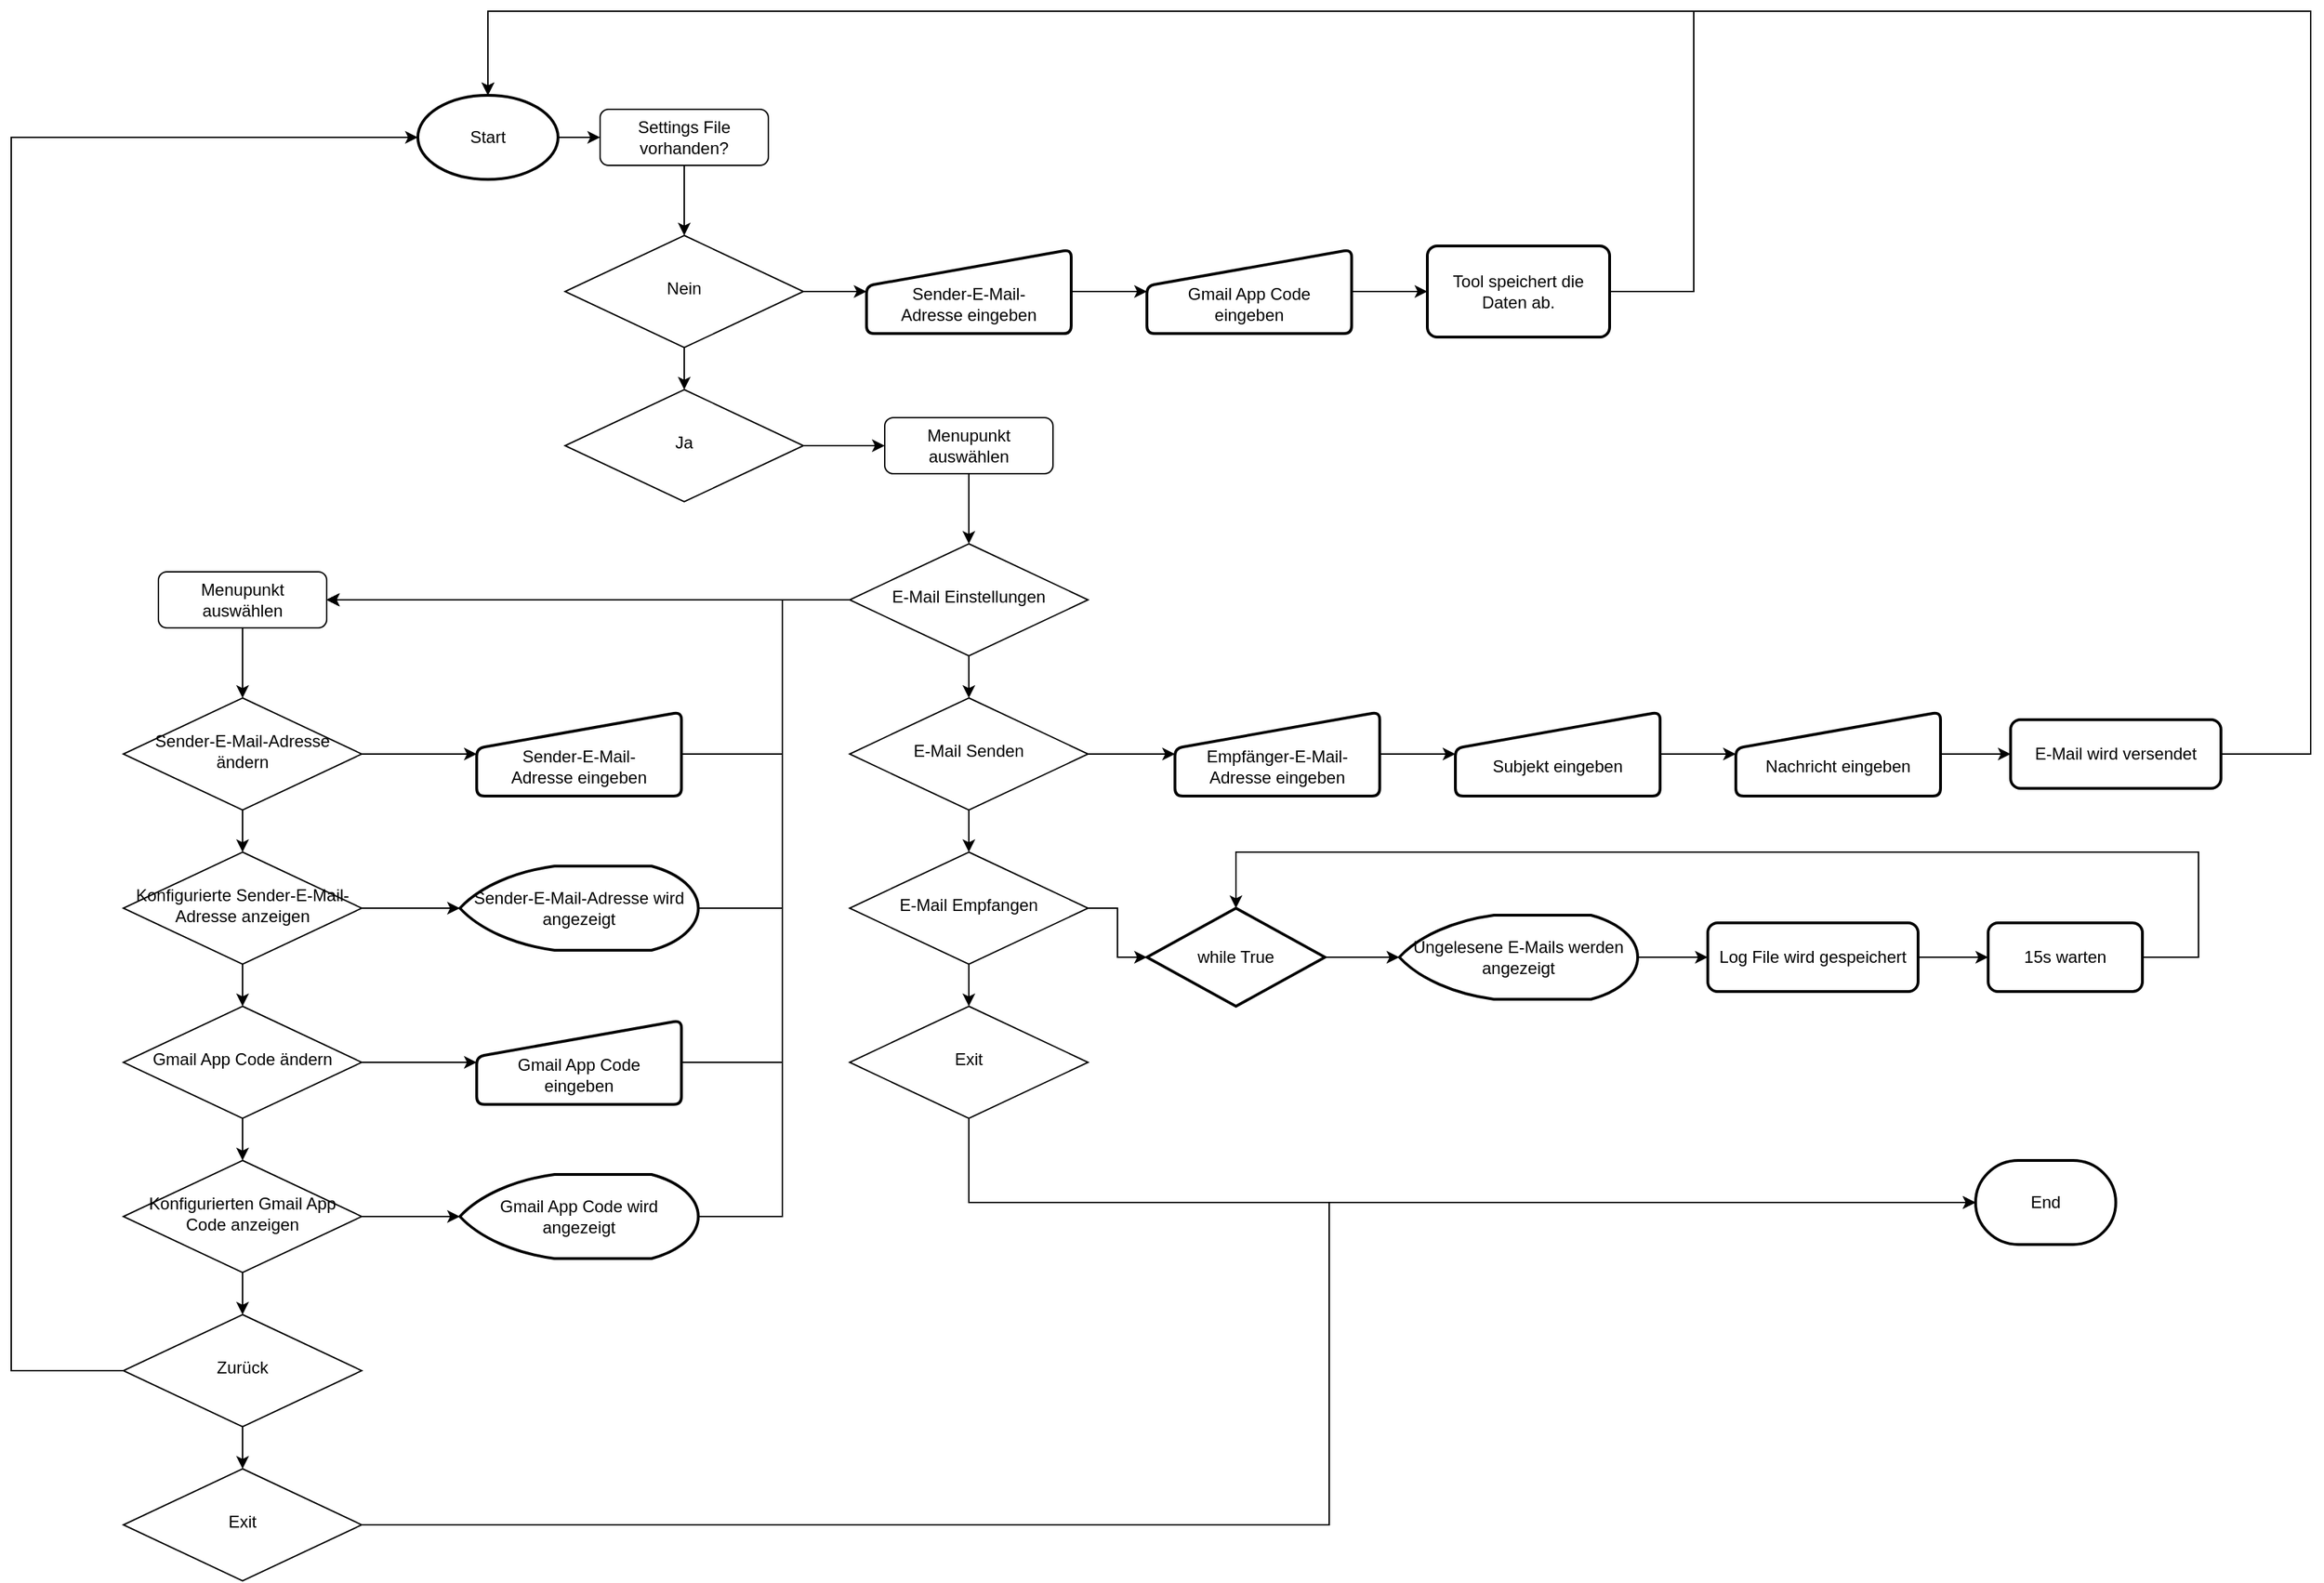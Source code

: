 <mxfile version="24.0.4" type="device">
  <diagram id="C5RBs43oDa-KdzZeNtuy" name="Page-1">
    <mxGraphModel dx="1388" dy="396" grid="1" gridSize="10" guides="1" tooltips="1" connect="1" arrows="1" fold="1" page="1" pageScale="1" pageWidth="827" pageHeight="1169" math="0" shadow="0">
      <root>
        <mxCell id="WIyWlLk6GJQsqaUBKTNV-0" />
        <mxCell id="WIyWlLk6GJQsqaUBKTNV-1" parent="WIyWlLk6GJQsqaUBKTNV-0" />
        <mxCell id="agXXEuxnET7PWjICIn9Y-2" style="edgeStyle=orthogonalEdgeStyle;rounded=0;orthogonalLoop=1;jettySize=auto;html=1;" parent="WIyWlLk6GJQsqaUBKTNV-1" source="WIyWlLk6GJQsqaUBKTNV-3" target="WIyWlLk6GJQsqaUBKTNV-6" edge="1">
          <mxGeometry relative="1" as="geometry" />
        </mxCell>
        <mxCell id="WIyWlLk6GJQsqaUBKTNV-3" value="Settings File vorhanden?" style="rounded=1;whiteSpace=wrap;html=1;fontSize=12;glass=0;strokeWidth=1;shadow=0;" parent="WIyWlLk6GJQsqaUBKTNV-1" vertex="1">
          <mxGeometry x="160" y="80" width="120" height="40" as="geometry" />
        </mxCell>
        <mxCell id="agXXEuxnET7PWjICIn9Y-4" style="edgeStyle=orthogonalEdgeStyle;rounded=0;orthogonalLoop=1;jettySize=auto;html=1;exitX=0.5;exitY=1;exitDx=0;exitDy=0;entryX=0.5;entryY=0;entryDx=0;entryDy=0;" parent="WIyWlLk6GJQsqaUBKTNV-1" source="WIyWlLk6GJQsqaUBKTNV-6" target="agXXEuxnET7PWjICIn9Y-3" edge="1">
          <mxGeometry relative="1" as="geometry" />
        </mxCell>
        <mxCell id="KuOzcFhr2oJy05dGrwk8-1" style="edgeStyle=orthogonalEdgeStyle;rounded=0;orthogonalLoop=1;jettySize=auto;html=1;entryX=0;entryY=0.5;entryDx=0;entryDy=0;" edge="1" parent="WIyWlLk6GJQsqaUBKTNV-1" source="WIyWlLk6GJQsqaUBKTNV-6" target="agXXEuxnET7PWjICIn9Y-13">
          <mxGeometry relative="1" as="geometry" />
        </mxCell>
        <mxCell id="WIyWlLk6GJQsqaUBKTNV-6" value="Nein" style="rhombus;whiteSpace=wrap;html=1;shadow=0;fontFamily=Helvetica;fontSize=12;align=center;strokeWidth=1;spacing=6;spacingTop=-4;" parent="WIyWlLk6GJQsqaUBKTNV-1" vertex="1">
          <mxGeometry x="135" y="170" width="170" height="80" as="geometry" />
        </mxCell>
        <mxCell id="agXXEuxnET7PWjICIn9Y-1" style="edgeStyle=orthogonalEdgeStyle;rounded=0;orthogonalLoop=1;jettySize=auto;html=1;entryX=0;entryY=0.5;entryDx=0;entryDy=0;" parent="WIyWlLk6GJQsqaUBKTNV-1" source="agXXEuxnET7PWjICIn9Y-0" target="WIyWlLk6GJQsqaUBKTNV-3" edge="1">
          <mxGeometry relative="1" as="geometry" />
        </mxCell>
        <mxCell id="agXXEuxnET7PWjICIn9Y-0" value="Start" style="strokeWidth=2;html=1;shape=mxgraph.flowchart.start_1;whiteSpace=wrap;" parent="WIyWlLk6GJQsqaUBKTNV-1" vertex="1">
          <mxGeometry x="30" y="70" width="100" height="60" as="geometry" />
        </mxCell>
        <mxCell id="KuOzcFhr2oJy05dGrwk8-14" style="edgeStyle=orthogonalEdgeStyle;rounded=0;orthogonalLoop=1;jettySize=auto;html=1;entryX=0;entryY=0.5;entryDx=0;entryDy=0;" edge="1" parent="WIyWlLk6GJQsqaUBKTNV-1" source="agXXEuxnET7PWjICIn9Y-3" target="KuOzcFhr2oJy05dGrwk8-8">
          <mxGeometry relative="1" as="geometry" />
        </mxCell>
        <mxCell id="agXXEuxnET7PWjICIn9Y-3" value="Ja" style="rhombus;whiteSpace=wrap;html=1;shadow=0;fontFamily=Helvetica;fontSize=12;align=center;strokeWidth=1;spacing=6;spacingTop=-4;" parent="WIyWlLk6GJQsqaUBKTNV-1" vertex="1">
          <mxGeometry x="135" y="280" width="170" height="80" as="geometry" />
        </mxCell>
        <mxCell id="KuOzcFhr2oJy05dGrwk8-5" style="edgeStyle=orthogonalEdgeStyle;rounded=0;orthogonalLoop=1;jettySize=auto;html=1;entryX=0;entryY=0.5;entryDx=0;entryDy=0;" edge="1" parent="WIyWlLk6GJQsqaUBKTNV-1" source="agXXEuxnET7PWjICIn9Y-13" target="KuOzcFhr2oJy05dGrwk8-2">
          <mxGeometry relative="1" as="geometry" />
        </mxCell>
        <mxCell id="agXXEuxnET7PWjICIn9Y-13" value="" style="html=1;strokeWidth=2;shape=manualInput;whiteSpace=wrap;rounded=1;size=26;arcSize=11;" parent="WIyWlLk6GJQsqaUBKTNV-1" vertex="1">
          <mxGeometry x="350" y="180" width="146" height="60" as="geometry" />
        </mxCell>
        <mxCell id="agXXEuxnET7PWjICIn9Y-14" value="Sender-E-Mail-Adresse eingeben" style="text;html=1;align=center;verticalAlign=middle;whiteSpace=wrap;rounded=0;" parent="WIyWlLk6GJQsqaUBKTNV-1" vertex="1">
          <mxGeometry x="360" y="204" width="126" height="30" as="geometry" />
        </mxCell>
        <mxCell id="agXXEuxnET7PWjICIn9Y-27" value="End" style="strokeWidth=2;html=1;shape=mxgraph.flowchart.terminator;whiteSpace=wrap;" parent="WIyWlLk6GJQsqaUBKTNV-1" vertex="1">
          <mxGeometry x="1141" y="830" width="100" height="60" as="geometry" />
        </mxCell>
        <mxCell id="agXXEuxnET7PWjICIn9Y-41" value="Tool speichert die Daten ab." style="rounded=1;whiteSpace=wrap;html=1;absoluteArcSize=1;arcSize=14;strokeWidth=2;" parent="WIyWlLk6GJQsqaUBKTNV-1" vertex="1">
          <mxGeometry x="750" y="177.5" width="130" height="65" as="geometry" />
        </mxCell>
        <mxCell id="KuOzcFhr2oJy05dGrwk8-63" style="edgeStyle=orthogonalEdgeStyle;rounded=0;orthogonalLoop=1;jettySize=auto;html=1;entryX=0;entryY=0.5;entryDx=0;entryDy=0;" edge="1" parent="WIyWlLk6GJQsqaUBKTNV-1" source="KuOzcFhr2oJy05dGrwk8-2" target="agXXEuxnET7PWjICIn9Y-41">
          <mxGeometry relative="1" as="geometry" />
        </mxCell>
        <mxCell id="KuOzcFhr2oJy05dGrwk8-2" value="" style="html=1;strokeWidth=2;shape=manualInput;whiteSpace=wrap;rounded=1;size=26;arcSize=11;" vertex="1" parent="WIyWlLk6GJQsqaUBKTNV-1">
          <mxGeometry x="550" y="180" width="146" height="60" as="geometry" />
        </mxCell>
        <mxCell id="KuOzcFhr2oJy05dGrwk8-3" value="Gmail App Code eingeben" style="text;html=1;align=center;verticalAlign=middle;whiteSpace=wrap;rounded=0;" vertex="1" parent="WIyWlLk6GJQsqaUBKTNV-1">
          <mxGeometry x="560" y="204" width="126" height="30" as="geometry" />
        </mxCell>
        <mxCell id="KuOzcFhr2oJy05dGrwk8-7" style="edgeStyle=orthogonalEdgeStyle;rounded=0;orthogonalLoop=1;jettySize=auto;html=1;" edge="1" parent="WIyWlLk6GJQsqaUBKTNV-1" source="KuOzcFhr2oJy05dGrwk8-8" target="KuOzcFhr2oJy05dGrwk8-11">
          <mxGeometry relative="1" as="geometry" />
        </mxCell>
        <mxCell id="KuOzcFhr2oJy05dGrwk8-8" value="Menupunkt auswählen" style="rounded=1;whiteSpace=wrap;html=1;fontSize=12;glass=0;strokeWidth=1;shadow=0;" vertex="1" parent="WIyWlLk6GJQsqaUBKTNV-1">
          <mxGeometry x="363" y="300" width="120" height="40" as="geometry" />
        </mxCell>
        <mxCell id="KuOzcFhr2oJy05dGrwk8-9" style="edgeStyle=orthogonalEdgeStyle;rounded=0;orthogonalLoop=1;jettySize=auto;html=1;exitX=0.5;exitY=1;exitDx=0;exitDy=0;entryX=0.5;entryY=0;entryDx=0;entryDy=0;" edge="1" parent="WIyWlLk6GJQsqaUBKTNV-1" source="KuOzcFhr2oJy05dGrwk8-11" target="KuOzcFhr2oJy05dGrwk8-13">
          <mxGeometry relative="1" as="geometry" />
        </mxCell>
        <mxCell id="KuOzcFhr2oJy05dGrwk8-29" style="edgeStyle=orthogonalEdgeStyle;rounded=0;orthogonalLoop=1;jettySize=auto;html=1;entryX=1;entryY=0.5;entryDx=0;entryDy=0;" edge="1" parent="WIyWlLk6GJQsqaUBKTNV-1" source="KuOzcFhr2oJy05dGrwk8-11" target="KuOzcFhr2oJy05dGrwk8-21">
          <mxGeometry relative="1" as="geometry" />
        </mxCell>
        <mxCell id="KuOzcFhr2oJy05dGrwk8-11" value="E-Mail Einstellungen" style="rhombus;whiteSpace=wrap;html=1;shadow=0;fontFamily=Helvetica;fontSize=12;align=center;strokeWidth=1;spacing=6;spacingTop=-4;" vertex="1" parent="WIyWlLk6GJQsqaUBKTNV-1">
          <mxGeometry x="338" y="390" width="170" height="80" as="geometry" />
        </mxCell>
        <mxCell id="KuOzcFhr2oJy05dGrwk8-17" style="edgeStyle=orthogonalEdgeStyle;rounded=0;orthogonalLoop=1;jettySize=auto;html=1;entryX=0.5;entryY=0;entryDx=0;entryDy=0;" edge="1" parent="WIyWlLk6GJQsqaUBKTNV-1" source="KuOzcFhr2oJy05dGrwk8-13" target="KuOzcFhr2oJy05dGrwk8-15">
          <mxGeometry relative="1" as="geometry" />
        </mxCell>
        <mxCell id="KuOzcFhr2oJy05dGrwk8-57" style="edgeStyle=orthogonalEdgeStyle;rounded=0;orthogonalLoop=1;jettySize=auto;html=1;entryX=0;entryY=0.5;entryDx=0;entryDy=0;" edge="1" parent="WIyWlLk6GJQsqaUBKTNV-1" source="KuOzcFhr2oJy05dGrwk8-13" target="KuOzcFhr2oJy05dGrwk8-51">
          <mxGeometry relative="1" as="geometry" />
        </mxCell>
        <mxCell id="KuOzcFhr2oJy05dGrwk8-13" value="E-Mail Senden" style="rhombus;whiteSpace=wrap;html=1;shadow=0;fontFamily=Helvetica;fontSize=12;align=center;strokeWidth=1;spacing=6;spacingTop=-4;" vertex="1" parent="WIyWlLk6GJQsqaUBKTNV-1">
          <mxGeometry x="338" y="500" width="170" height="80" as="geometry" />
        </mxCell>
        <mxCell id="KuOzcFhr2oJy05dGrwk8-18" style="edgeStyle=orthogonalEdgeStyle;rounded=0;orthogonalLoop=1;jettySize=auto;html=1;entryX=0.5;entryY=0;entryDx=0;entryDy=0;" edge="1" parent="WIyWlLk6GJQsqaUBKTNV-1" source="KuOzcFhr2oJy05dGrwk8-15" target="KuOzcFhr2oJy05dGrwk8-16">
          <mxGeometry relative="1" as="geometry" />
        </mxCell>
        <mxCell id="KuOzcFhr2oJy05dGrwk8-15" value="E-Mail Empfangen" style="rhombus;whiteSpace=wrap;html=1;shadow=0;fontFamily=Helvetica;fontSize=12;align=center;strokeWidth=1;spacing=6;spacingTop=-4;" vertex="1" parent="WIyWlLk6GJQsqaUBKTNV-1">
          <mxGeometry x="338" y="610" width="170" height="80" as="geometry" />
        </mxCell>
        <mxCell id="KuOzcFhr2oJy05dGrwk8-16" value="Exit" style="rhombus;whiteSpace=wrap;html=1;shadow=0;fontFamily=Helvetica;fontSize=12;align=center;strokeWidth=1;spacing=6;spacingTop=-4;" vertex="1" parent="WIyWlLk6GJQsqaUBKTNV-1">
          <mxGeometry x="338" y="720" width="170" height="80" as="geometry" />
        </mxCell>
        <mxCell id="KuOzcFhr2oJy05dGrwk8-20" style="edgeStyle=orthogonalEdgeStyle;rounded=0;orthogonalLoop=1;jettySize=auto;html=1;" edge="1" parent="WIyWlLk6GJQsqaUBKTNV-1" source="KuOzcFhr2oJy05dGrwk8-21" target="KuOzcFhr2oJy05dGrwk8-23">
          <mxGeometry relative="1" as="geometry" />
        </mxCell>
        <mxCell id="KuOzcFhr2oJy05dGrwk8-21" value="Menupunkt auswählen" style="rounded=1;whiteSpace=wrap;html=1;fontSize=12;glass=0;strokeWidth=1;shadow=0;" vertex="1" parent="WIyWlLk6GJQsqaUBKTNV-1">
          <mxGeometry x="-155" y="410" width="120" height="40" as="geometry" />
        </mxCell>
        <mxCell id="KuOzcFhr2oJy05dGrwk8-22" style="edgeStyle=orthogonalEdgeStyle;rounded=0;orthogonalLoop=1;jettySize=auto;html=1;exitX=0.5;exitY=1;exitDx=0;exitDy=0;entryX=0.5;entryY=0;entryDx=0;entryDy=0;" edge="1" parent="WIyWlLk6GJQsqaUBKTNV-1" source="KuOzcFhr2oJy05dGrwk8-23" target="KuOzcFhr2oJy05dGrwk8-25">
          <mxGeometry relative="1" as="geometry" />
        </mxCell>
        <mxCell id="KuOzcFhr2oJy05dGrwk8-43" style="edgeStyle=orthogonalEdgeStyle;rounded=0;orthogonalLoop=1;jettySize=auto;html=1;entryX=0;entryY=0.5;entryDx=0;entryDy=0;" edge="1" parent="WIyWlLk6GJQsqaUBKTNV-1" source="KuOzcFhr2oJy05dGrwk8-23" target="KuOzcFhr2oJy05dGrwk8-41">
          <mxGeometry relative="1" as="geometry" />
        </mxCell>
        <mxCell id="KuOzcFhr2oJy05dGrwk8-23" value="Sender-E-Mail-Adresse ändern" style="rhombus;whiteSpace=wrap;html=1;shadow=0;fontFamily=Helvetica;fontSize=12;align=center;strokeWidth=1;spacing=6;spacingTop=-4;" vertex="1" parent="WIyWlLk6GJQsqaUBKTNV-1">
          <mxGeometry x="-180" y="500" width="170" height="80" as="geometry" />
        </mxCell>
        <mxCell id="KuOzcFhr2oJy05dGrwk8-37" style="edgeStyle=orthogonalEdgeStyle;rounded=0;orthogonalLoop=1;jettySize=auto;html=1;entryX=0.5;entryY=0;entryDx=0;entryDy=0;" edge="1" parent="WIyWlLk6GJQsqaUBKTNV-1" source="KuOzcFhr2oJy05dGrwk8-25" target="KuOzcFhr2oJy05dGrwk8-36">
          <mxGeometry relative="1" as="geometry" />
        </mxCell>
        <mxCell id="KuOzcFhr2oJy05dGrwk8-25" value="Konfigurierte Sender-E-Mail-Adresse anzeigen" style="rhombus;whiteSpace=wrap;html=1;shadow=0;fontFamily=Helvetica;fontSize=12;align=center;strokeWidth=1;spacing=6;spacingTop=-4;" vertex="1" parent="WIyWlLk6GJQsqaUBKTNV-1">
          <mxGeometry x="-180" y="610" width="170" height="80" as="geometry" />
        </mxCell>
        <mxCell id="KuOzcFhr2oJy05dGrwk8-26" style="edgeStyle=orthogonalEdgeStyle;rounded=0;orthogonalLoop=1;jettySize=auto;html=1;entryX=0.5;entryY=0;entryDx=0;entryDy=0;" edge="1" parent="WIyWlLk6GJQsqaUBKTNV-1" source="KuOzcFhr2oJy05dGrwk8-27" target="KuOzcFhr2oJy05dGrwk8-28">
          <mxGeometry relative="1" as="geometry" />
        </mxCell>
        <mxCell id="KuOzcFhr2oJy05dGrwk8-27" value="Konfigurierten Gmail App Code anzeigen" style="rhombus;whiteSpace=wrap;html=1;shadow=0;fontFamily=Helvetica;fontSize=12;align=center;strokeWidth=1;spacing=6;spacingTop=-4;" vertex="1" parent="WIyWlLk6GJQsqaUBKTNV-1">
          <mxGeometry x="-180" y="830" width="170" height="80" as="geometry" />
        </mxCell>
        <mxCell id="KuOzcFhr2oJy05dGrwk8-31" style="edgeStyle=orthogonalEdgeStyle;rounded=0;orthogonalLoop=1;jettySize=auto;html=1;entryX=0.5;entryY=0;entryDx=0;entryDy=0;" edge="1" parent="WIyWlLk6GJQsqaUBKTNV-1" source="KuOzcFhr2oJy05dGrwk8-28" target="KuOzcFhr2oJy05dGrwk8-30">
          <mxGeometry relative="1" as="geometry" />
        </mxCell>
        <mxCell id="KuOzcFhr2oJy05dGrwk8-28" value="Zurück" style="rhombus;whiteSpace=wrap;html=1;shadow=0;fontFamily=Helvetica;fontSize=12;align=center;strokeWidth=1;spacing=6;spacingTop=-4;" vertex="1" parent="WIyWlLk6GJQsqaUBKTNV-1">
          <mxGeometry x="-180" y="940" width="170" height="80" as="geometry" />
        </mxCell>
        <mxCell id="KuOzcFhr2oJy05dGrwk8-30" value="Exit" style="rhombus;whiteSpace=wrap;html=1;shadow=0;fontFamily=Helvetica;fontSize=12;align=center;strokeWidth=1;spacing=6;spacingTop=-4;" vertex="1" parent="WIyWlLk6GJQsqaUBKTNV-1">
          <mxGeometry x="-180" y="1050" width="170" height="80" as="geometry" />
        </mxCell>
        <mxCell id="KuOzcFhr2oJy05dGrwk8-33" style="edgeStyle=orthogonalEdgeStyle;rounded=0;orthogonalLoop=1;jettySize=auto;html=1;entryX=0;entryY=0.5;entryDx=0;entryDy=0;entryPerimeter=0;" edge="1" parent="WIyWlLk6GJQsqaUBKTNV-1" source="KuOzcFhr2oJy05dGrwk8-28" target="agXXEuxnET7PWjICIn9Y-0">
          <mxGeometry relative="1" as="geometry">
            <Array as="points">
              <mxPoint x="-260" y="980" />
              <mxPoint x="-260" y="100" />
            </Array>
          </mxGeometry>
        </mxCell>
        <mxCell id="KuOzcFhr2oJy05dGrwk8-50" style="edgeStyle=orthogonalEdgeStyle;rounded=0;orthogonalLoop=1;jettySize=auto;html=1;entryX=1;entryY=0.5;entryDx=0;entryDy=0;" edge="1" parent="WIyWlLk6GJQsqaUBKTNV-1" source="KuOzcFhr2oJy05dGrwk8-34" target="KuOzcFhr2oJy05dGrwk8-21">
          <mxGeometry relative="1" as="geometry">
            <Array as="points">
              <mxPoint x="290" y="870" />
              <mxPoint x="290" y="430" />
            </Array>
          </mxGeometry>
        </mxCell>
        <mxCell id="KuOzcFhr2oJy05dGrwk8-34" value="Gmail App Code wird angezeigt" style="strokeWidth=2;html=1;shape=mxgraph.flowchart.display;whiteSpace=wrap;" vertex="1" parent="WIyWlLk6GJQsqaUBKTNV-1">
          <mxGeometry x="60" y="840" width="170" height="60" as="geometry" />
        </mxCell>
        <mxCell id="KuOzcFhr2oJy05dGrwk8-35" style="edgeStyle=orthogonalEdgeStyle;rounded=0;orthogonalLoop=1;jettySize=auto;html=1;entryX=0;entryY=0.5;entryDx=0;entryDy=0;entryPerimeter=0;" edge="1" parent="WIyWlLk6GJQsqaUBKTNV-1" source="KuOzcFhr2oJy05dGrwk8-27" target="KuOzcFhr2oJy05dGrwk8-34">
          <mxGeometry relative="1" as="geometry" />
        </mxCell>
        <mxCell id="KuOzcFhr2oJy05dGrwk8-38" style="edgeStyle=orthogonalEdgeStyle;rounded=0;orthogonalLoop=1;jettySize=auto;html=1;entryX=0.5;entryY=0;entryDx=0;entryDy=0;" edge="1" parent="WIyWlLk6GJQsqaUBKTNV-1" source="KuOzcFhr2oJy05dGrwk8-36" target="KuOzcFhr2oJy05dGrwk8-27">
          <mxGeometry relative="1" as="geometry" />
        </mxCell>
        <mxCell id="KuOzcFhr2oJy05dGrwk8-46" style="edgeStyle=orthogonalEdgeStyle;rounded=0;orthogonalLoop=1;jettySize=auto;html=1;entryX=0;entryY=0.5;entryDx=0;entryDy=0;" edge="1" parent="WIyWlLk6GJQsqaUBKTNV-1" source="KuOzcFhr2oJy05dGrwk8-36" target="KuOzcFhr2oJy05dGrwk8-44">
          <mxGeometry relative="1" as="geometry" />
        </mxCell>
        <mxCell id="KuOzcFhr2oJy05dGrwk8-36" value="Gmail App Code ändern" style="rhombus;whiteSpace=wrap;html=1;shadow=0;fontFamily=Helvetica;fontSize=12;align=center;strokeWidth=1;spacing=6;spacingTop=-4;" vertex="1" parent="WIyWlLk6GJQsqaUBKTNV-1">
          <mxGeometry x="-180" y="720" width="170" height="80" as="geometry" />
        </mxCell>
        <mxCell id="KuOzcFhr2oJy05dGrwk8-48" style="edgeStyle=orthogonalEdgeStyle;rounded=0;orthogonalLoop=1;jettySize=auto;html=1;entryX=1;entryY=0.5;entryDx=0;entryDy=0;" edge="1" parent="WIyWlLk6GJQsqaUBKTNV-1" source="KuOzcFhr2oJy05dGrwk8-39" target="KuOzcFhr2oJy05dGrwk8-21">
          <mxGeometry relative="1" as="geometry">
            <Array as="points">
              <mxPoint x="290" y="650" />
              <mxPoint x="290" y="430" />
            </Array>
          </mxGeometry>
        </mxCell>
        <mxCell id="KuOzcFhr2oJy05dGrwk8-39" value="Sender-E-Mail-Adresse wird angezeigt" style="strokeWidth=2;html=1;shape=mxgraph.flowchart.display;whiteSpace=wrap;" vertex="1" parent="WIyWlLk6GJQsqaUBKTNV-1">
          <mxGeometry x="60" y="620" width="170" height="60" as="geometry" />
        </mxCell>
        <mxCell id="KuOzcFhr2oJy05dGrwk8-40" style="edgeStyle=orthogonalEdgeStyle;rounded=0;orthogonalLoop=1;jettySize=auto;html=1;entryX=0;entryY=0.5;entryDx=0;entryDy=0;entryPerimeter=0;" edge="1" parent="WIyWlLk6GJQsqaUBKTNV-1" source="KuOzcFhr2oJy05dGrwk8-25" target="KuOzcFhr2oJy05dGrwk8-39">
          <mxGeometry relative="1" as="geometry" />
        </mxCell>
        <mxCell id="KuOzcFhr2oJy05dGrwk8-47" style="edgeStyle=orthogonalEdgeStyle;rounded=0;orthogonalLoop=1;jettySize=auto;html=1;entryX=1;entryY=0.5;entryDx=0;entryDy=0;" edge="1" parent="WIyWlLk6GJQsqaUBKTNV-1" source="KuOzcFhr2oJy05dGrwk8-41" target="KuOzcFhr2oJy05dGrwk8-21">
          <mxGeometry relative="1" as="geometry">
            <Array as="points">
              <mxPoint x="290" y="540" />
              <mxPoint x="290" y="430" />
            </Array>
          </mxGeometry>
        </mxCell>
        <mxCell id="KuOzcFhr2oJy05dGrwk8-41" value="" style="html=1;strokeWidth=2;shape=manualInput;whiteSpace=wrap;rounded=1;size=26;arcSize=11;" vertex="1" parent="WIyWlLk6GJQsqaUBKTNV-1">
          <mxGeometry x="72" y="510" width="146" height="60" as="geometry" />
        </mxCell>
        <mxCell id="KuOzcFhr2oJy05dGrwk8-42" value="Sender-E-Mail-Adresse eingeben" style="text;html=1;align=center;verticalAlign=middle;whiteSpace=wrap;rounded=0;" vertex="1" parent="WIyWlLk6GJQsqaUBKTNV-1">
          <mxGeometry x="82" y="534" width="126" height="30" as="geometry" />
        </mxCell>
        <mxCell id="KuOzcFhr2oJy05dGrwk8-49" style="edgeStyle=orthogonalEdgeStyle;rounded=0;orthogonalLoop=1;jettySize=auto;html=1;entryX=1;entryY=0.5;entryDx=0;entryDy=0;" edge="1" parent="WIyWlLk6GJQsqaUBKTNV-1" source="KuOzcFhr2oJy05dGrwk8-44" target="KuOzcFhr2oJy05dGrwk8-21">
          <mxGeometry relative="1" as="geometry">
            <Array as="points">
              <mxPoint x="290" y="760" />
              <mxPoint x="290" y="430" />
            </Array>
          </mxGeometry>
        </mxCell>
        <mxCell id="KuOzcFhr2oJy05dGrwk8-44" value="" style="html=1;strokeWidth=2;shape=manualInput;whiteSpace=wrap;rounded=1;size=26;arcSize=11;" vertex="1" parent="WIyWlLk6GJQsqaUBKTNV-1">
          <mxGeometry x="72" y="730" width="146" height="60" as="geometry" />
        </mxCell>
        <mxCell id="KuOzcFhr2oJy05dGrwk8-45" value="Gmail App Code eingeben" style="text;html=1;align=center;verticalAlign=middle;whiteSpace=wrap;rounded=0;" vertex="1" parent="WIyWlLk6GJQsqaUBKTNV-1">
          <mxGeometry x="82" y="754" width="126" height="30" as="geometry" />
        </mxCell>
        <mxCell id="KuOzcFhr2oJy05dGrwk8-58" style="edgeStyle=orthogonalEdgeStyle;rounded=0;orthogonalLoop=1;jettySize=auto;html=1;entryX=0;entryY=0.5;entryDx=0;entryDy=0;" edge="1" parent="WIyWlLk6GJQsqaUBKTNV-1" source="KuOzcFhr2oJy05dGrwk8-51" target="KuOzcFhr2oJy05dGrwk8-53">
          <mxGeometry relative="1" as="geometry" />
        </mxCell>
        <mxCell id="KuOzcFhr2oJy05dGrwk8-51" value="" style="html=1;strokeWidth=2;shape=manualInput;whiteSpace=wrap;rounded=1;size=26;arcSize=11;" vertex="1" parent="WIyWlLk6GJQsqaUBKTNV-1">
          <mxGeometry x="570" y="510" width="146" height="60" as="geometry" />
        </mxCell>
        <mxCell id="KuOzcFhr2oJy05dGrwk8-52" value="Empfänger-E-Mail-Adresse eingeben" style="text;html=1;align=center;verticalAlign=middle;whiteSpace=wrap;rounded=0;" vertex="1" parent="WIyWlLk6GJQsqaUBKTNV-1">
          <mxGeometry x="580" y="534" width="126" height="30" as="geometry" />
        </mxCell>
        <mxCell id="KuOzcFhr2oJy05dGrwk8-59" style="edgeStyle=orthogonalEdgeStyle;rounded=0;orthogonalLoop=1;jettySize=auto;html=1;entryX=0;entryY=0.5;entryDx=0;entryDy=0;" edge="1" parent="WIyWlLk6GJQsqaUBKTNV-1" source="KuOzcFhr2oJy05dGrwk8-53" target="KuOzcFhr2oJy05dGrwk8-55">
          <mxGeometry relative="1" as="geometry" />
        </mxCell>
        <mxCell id="KuOzcFhr2oJy05dGrwk8-53" value="" style="html=1;strokeWidth=2;shape=manualInput;whiteSpace=wrap;rounded=1;size=26;arcSize=11;" vertex="1" parent="WIyWlLk6GJQsqaUBKTNV-1">
          <mxGeometry x="770" y="510" width="146" height="60" as="geometry" />
        </mxCell>
        <mxCell id="KuOzcFhr2oJy05dGrwk8-54" value="Subjekt eingeben" style="text;html=1;align=center;verticalAlign=middle;whiteSpace=wrap;rounded=0;" vertex="1" parent="WIyWlLk6GJQsqaUBKTNV-1">
          <mxGeometry x="780" y="534" width="126" height="30" as="geometry" />
        </mxCell>
        <mxCell id="KuOzcFhr2oJy05dGrwk8-61" style="edgeStyle=orthogonalEdgeStyle;rounded=0;orthogonalLoop=1;jettySize=auto;html=1;entryX=0;entryY=0.5;entryDx=0;entryDy=0;" edge="1" parent="WIyWlLk6GJQsqaUBKTNV-1" source="KuOzcFhr2oJy05dGrwk8-55" target="KuOzcFhr2oJy05dGrwk8-60">
          <mxGeometry relative="1" as="geometry" />
        </mxCell>
        <mxCell id="KuOzcFhr2oJy05dGrwk8-55" value="" style="html=1;strokeWidth=2;shape=manualInput;whiteSpace=wrap;rounded=1;size=26;arcSize=11;" vertex="1" parent="WIyWlLk6GJQsqaUBKTNV-1">
          <mxGeometry x="970" y="510" width="146" height="60" as="geometry" />
        </mxCell>
        <mxCell id="KuOzcFhr2oJy05dGrwk8-56" value="Nachricht eingeben" style="text;html=1;align=center;verticalAlign=middle;whiteSpace=wrap;rounded=0;" vertex="1" parent="WIyWlLk6GJQsqaUBKTNV-1">
          <mxGeometry x="980" y="534" width="126" height="30" as="geometry" />
        </mxCell>
        <mxCell id="KuOzcFhr2oJy05dGrwk8-60" value="E-Mail wird versendet" style="rounded=1;whiteSpace=wrap;html=1;absoluteArcSize=1;arcSize=14;strokeWidth=2;" vertex="1" parent="WIyWlLk6GJQsqaUBKTNV-1">
          <mxGeometry x="1166" y="515.5" width="150" height="49" as="geometry" />
        </mxCell>
        <mxCell id="KuOzcFhr2oJy05dGrwk8-62" style="edgeStyle=orthogonalEdgeStyle;rounded=0;orthogonalLoop=1;jettySize=auto;html=1;entryX=0.5;entryY=0;entryDx=0;entryDy=0;entryPerimeter=0;" edge="1" parent="WIyWlLk6GJQsqaUBKTNV-1" source="KuOzcFhr2oJy05dGrwk8-60" target="agXXEuxnET7PWjICIn9Y-0">
          <mxGeometry relative="1" as="geometry">
            <Array as="points">
              <mxPoint x="1380" y="540" />
              <mxPoint x="1380" y="10" />
              <mxPoint x="80" y="10" />
            </Array>
          </mxGeometry>
        </mxCell>
        <mxCell id="KuOzcFhr2oJy05dGrwk8-64" style="edgeStyle=orthogonalEdgeStyle;rounded=0;orthogonalLoop=1;jettySize=auto;html=1;entryX=0.5;entryY=0;entryDx=0;entryDy=0;entryPerimeter=0;" edge="1" parent="WIyWlLk6GJQsqaUBKTNV-1" source="agXXEuxnET7PWjICIn9Y-41" target="agXXEuxnET7PWjICIn9Y-0">
          <mxGeometry relative="1" as="geometry">
            <Array as="points">
              <mxPoint x="940" y="210" />
              <mxPoint x="940" y="10" />
              <mxPoint x="80" y="10" />
            </Array>
          </mxGeometry>
        </mxCell>
        <mxCell id="KuOzcFhr2oJy05dGrwk8-65" value="while True" style="strokeWidth=2;html=1;shape=mxgraph.flowchart.decision;whiteSpace=wrap;" vertex="1" parent="WIyWlLk6GJQsqaUBKTNV-1">
          <mxGeometry x="550" y="650" width="127" height="70" as="geometry" />
        </mxCell>
        <mxCell id="KuOzcFhr2oJy05dGrwk8-71" style="edgeStyle=orthogonalEdgeStyle;rounded=0;orthogonalLoop=1;jettySize=auto;html=1;entryX=0;entryY=0.5;entryDx=0;entryDy=0;" edge="1" parent="WIyWlLk6GJQsqaUBKTNV-1" source="KuOzcFhr2oJy05dGrwk8-68" target="KuOzcFhr2oJy05dGrwk8-70">
          <mxGeometry relative="1" as="geometry" />
        </mxCell>
        <mxCell id="KuOzcFhr2oJy05dGrwk8-68" value="Ungelesene E-Mails werden angezeigt" style="strokeWidth=2;html=1;shape=mxgraph.flowchart.display;whiteSpace=wrap;" vertex="1" parent="WIyWlLk6GJQsqaUBKTNV-1">
          <mxGeometry x="730" y="655" width="170" height="60" as="geometry" />
        </mxCell>
        <mxCell id="KuOzcFhr2oJy05dGrwk8-69" style="edgeStyle=orthogonalEdgeStyle;rounded=0;orthogonalLoop=1;jettySize=auto;html=1;entryX=0;entryY=0.5;entryDx=0;entryDy=0;entryPerimeter=0;" edge="1" parent="WIyWlLk6GJQsqaUBKTNV-1" source="KuOzcFhr2oJy05dGrwk8-65" target="KuOzcFhr2oJy05dGrwk8-68">
          <mxGeometry relative="1" as="geometry" />
        </mxCell>
        <mxCell id="KuOzcFhr2oJy05dGrwk8-75" style="edgeStyle=orthogonalEdgeStyle;rounded=0;orthogonalLoop=1;jettySize=auto;html=1;entryX=0;entryY=0.5;entryDx=0;entryDy=0;" edge="1" parent="WIyWlLk6GJQsqaUBKTNV-1" source="KuOzcFhr2oJy05dGrwk8-70" target="KuOzcFhr2oJy05dGrwk8-74">
          <mxGeometry relative="1" as="geometry" />
        </mxCell>
        <mxCell id="KuOzcFhr2oJy05dGrwk8-70" value="Log File wird gespeichert" style="rounded=1;whiteSpace=wrap;html=1;absoluteArcSize=1;arcSize=14;strokeWidth=2;" vertex="1" parent="WIyWlLk6GJQsqaUBKTNV-1">
          <mxGeometry x="950" y="660.5" width="150" height="49" as="geometry" />
        </mxCell>
        <mxCell id="KuOzcFhr2oJy05dGrwk8-72" style="edgeStyle=orthogonalEdgeStyle;rounded=0;orthogonalLoop=1;jettySize=auto;html=1;entryX=0;entryY=0.5;entryDx=0;entryDy=0;entryPerimeter=0;" edge="1" parent="WIyWlLk6GJQsqaUBKTNV-1" source="KuOzcFhr2oJy05dGrwk8-15" target="KuOzcFhr2oJy05dGrwk8-65">
          <mxGeometry relative="1" as="geometry" />
        </mxCell>
        <mxCell id="KuOzcFhr2oJy05dGrwk8-74" value="15s warten" style="rounded=1;whiteSpace=wrap;html=1;absoluteArcSize=1;arcSize=14;strokeWidth=2;" vertex="1" parent="WIyWlLk6GJQsqaUBKTNV-1">
          <mxGeometry x="1150" y="660.5" width="110" height="49" as="geometry" />
        </mxCell>
        <mxCell id="KuOzcFhr2oJy05dGrwk8-76" style="edgeStyle=orthogonalEdgeStyle;rounded=0;orthogonalLoop=1;jettySize=auto;html=1;entryX=0.5;entryY=0;entryDx=0;entryDy=0;entryPerimeter=0;" edge="1" parent="WIyWlLk6GJQsqaUBKTNV-1" source="KuOzcFhr2oJy05dGrwk8-74" target="KuOzcFhr2oJy05dGrwk8-65">
          <mxGeometry relative="1" as="geometry">
            <Array as="points">
              <mxPoint x="1300" y="685" />
              <mxPoint x="1300" y="610" />
              <mxPoint x="614" y="610" />
            </Array>
          </mxGeometry>
        </mxCell>
        <mxCell id="KuOzcFhr2oJy05dGrwk8-77" style="edgeStyle=orthogonalEdgeStyle;rounded=0;orthogonalLoop=1;jettySize=auto;html=1;entryX=0;entryY=0.5;entryDx=0;entryDy=0;entryPerimeter=0;" edge="1" parent="WIyWlLk6GJQsqaUBKTNV-1" source="KuOzcFhr2oJy05dGrwk8-16" target="agXXEuxnET7PWjICIn9Y-27">
          <mxGeometry relative="1" as="geometry">
            <Array as="points">
              <mxPoint x="423" y="860" />
            </Array>
          </mxGeometry>
        </mxCell>
        <mxCell id="KuOzcFhr2oJy05dGrwk8-78" style="edgeStyle=orthogonalEdgeStyle;rounded=0;orthogonalLoop=1;jettySize=auto;html=1;entryX=0;entryY=0.5;entryDx=0;entryDy=0;entryPerimeter=0;" edge="1" parent="WIyWlLk6GJQsqaUBKTNV-1" source="KuOzcFhr2oJy05dGrwk8-30" target="agXXEuxnET7PWjICIn9Y-27">
          <mxGeometry relative="1" as="geometry">
            <Array as="points">
              <mxPoint x="680" y="1090" />
              <mxPoint x="680" y="860" />
            </Array>
          </mxGeometry>
        </mxCell>
      </root>
    </mxGraphModel>
  </diagram>
</mxfile>

